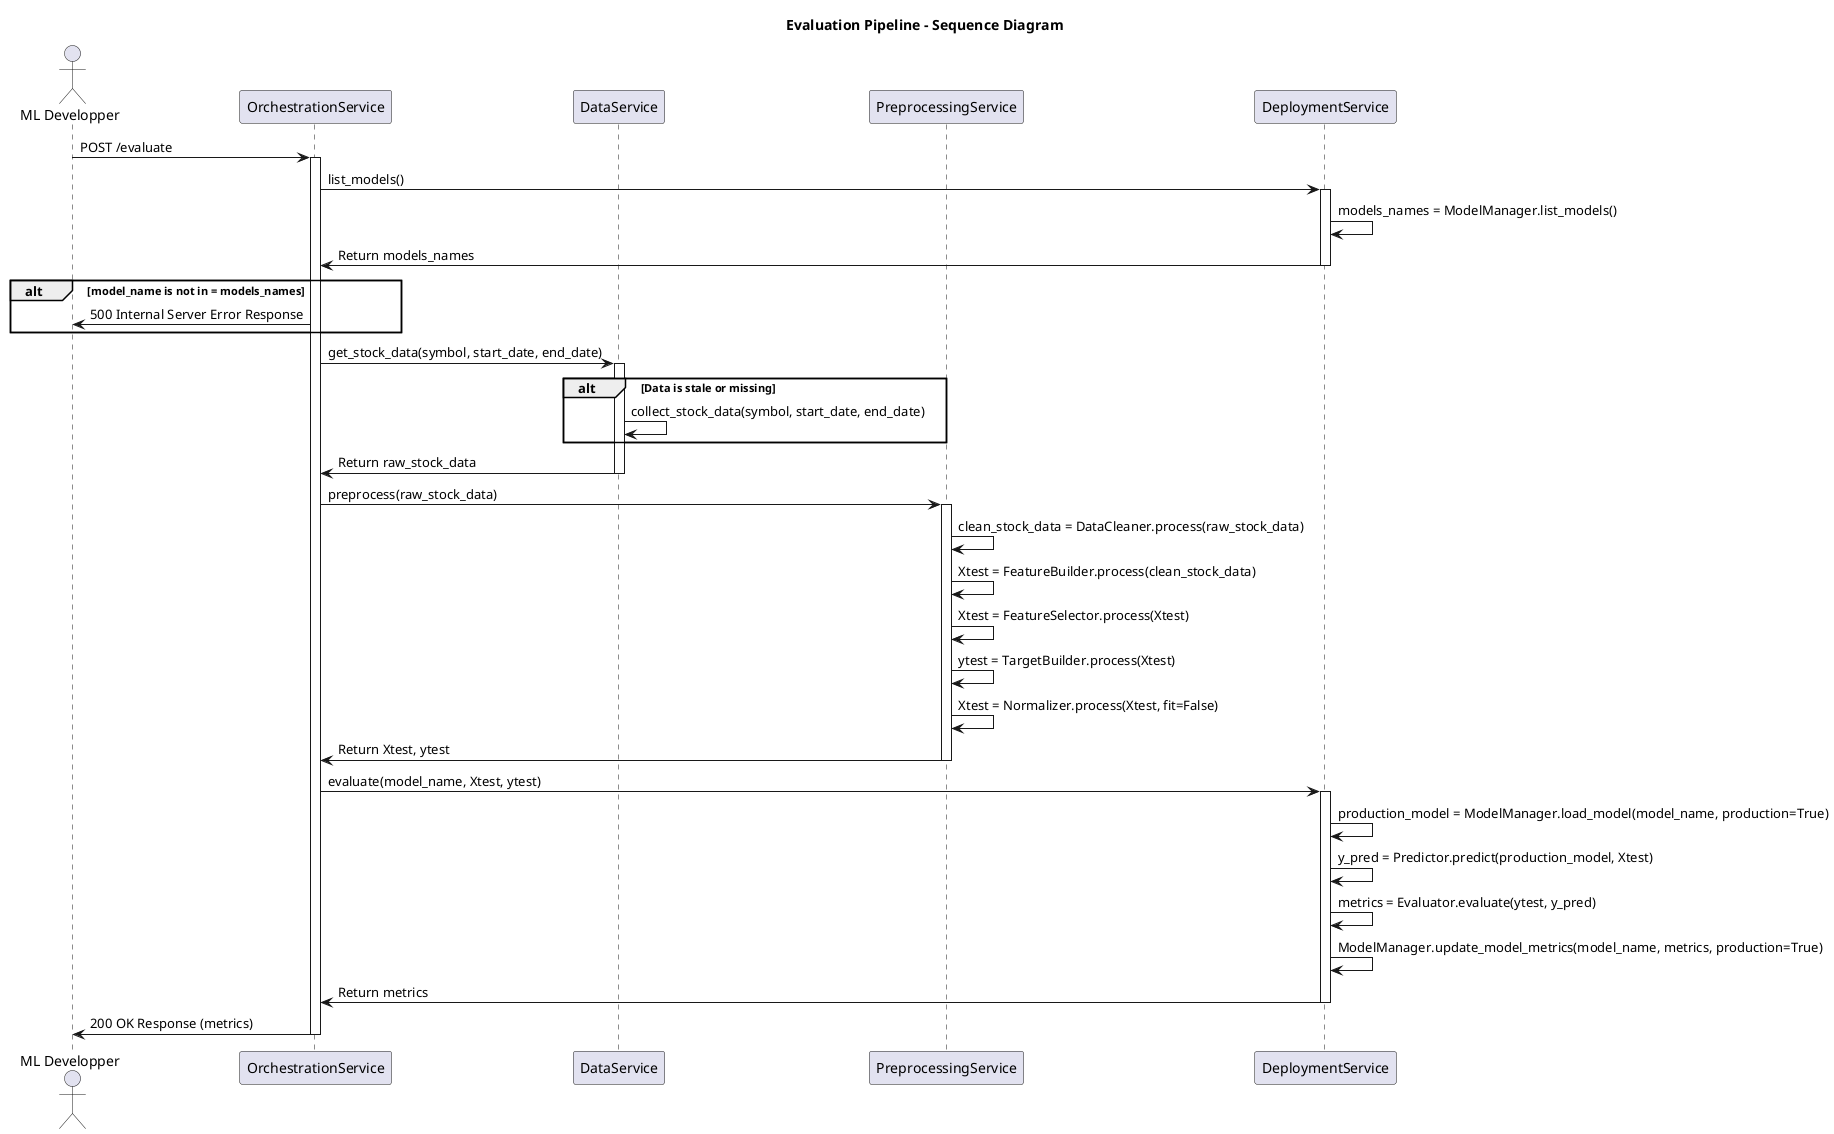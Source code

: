 @startuml

title Evaluation Pipeline - Sequence Diagram

Actor "ML Developper" as User
participant OrchestrationService
participant DataService
participant PreprocessingService
participant DeploymentService


User -> OrchestrationService : POST /evaluate
activate OrchestrationService


OrchestrationService -> DeploymentService : list_models()
activate DeploymentService
DeploymentService -> DeploymentService : models_names = ModelManager.list_models()
DeploymentService -> OrchestrationService : Return models_names
deactivate DeploymentService

alt model_name is not in = models_names
    OrchestrationService -> User : 500 Internal Server Error Response
end


OrchestrationService -> DataService : get_stock_data(symbol, start_date, end_date)
activate DataService

alt Data is stale or missing
    DataService -> DataService : collect_stock_data(symbol, start_date, end_date)
end
DataService -> OrchestrationService : Return raw_stock_data
deactivate DataService

OrchestrationService -> PreprocessingService : preprocess(raw_stock_data)
activate PreprocessingService
PreprocessingService -> PreprocessingService : clean_stock_data = DataCleaner.process(raw_stock_data)
PreprocessingService -> PreprocessingService : Xtest = FeatureBuilder.process(clean_stock_data)
PreprocessingService -> PreprocessingService : Xtest = FeatureSelector.process(Xtest)
PreprocessingService -> PreprocessingService : ytest = TargetBuilder.process(Xtest)
PreprocessingService -> PreprocessingService : Xtest = Normalizer.process(Xtest, fit=False)
PreprocessingService -> OrchestrationService : Return Xtest, ytest
deactivate PreprocessingService

OrchestrationService -> DeploymentService : evaluate(model_name, Xtest, ytest)
activate DeploymentService

DeploymentService -> DeploymentService : production_model = ModelManager.load_model(model_name, production=True)
DeploymentService -> DeploymentService : y_pred = Predictor.predict(production_model, Xtest)
DeploymentService -> DeploymentService : metrics = Evaluator.evaluate(ytest, y_pred)
DeploymentService -> DeploymentService : ModelManager.update_model_metrics(model_name, metrics, production=True)

DeploymentService -> OrchestrationService : Return metrics
deactivate DeploymentService

OrchestrationService -> User : 200 OK Response (metrics)
deactivate OrchestrationService

@enduml